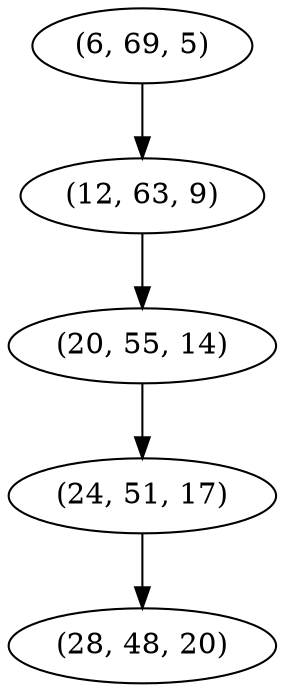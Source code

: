 digraph tree {
    "(6, 69, 5)";
    "(12, 63, 9)";
    "(20, 55, 14)";
    "(24, 51, 17)";
    "(28, 48, 20)";
    "(6, 69, 5)" -> "(12, 63, 9)";
    "(12, 63, 9)" -> "(20, 55, 14)";
    "(20, 55, 14)" -> "(24, 51, 17)";
    "(24, 51, 17)" -> "(28, 48, 20)";
}
